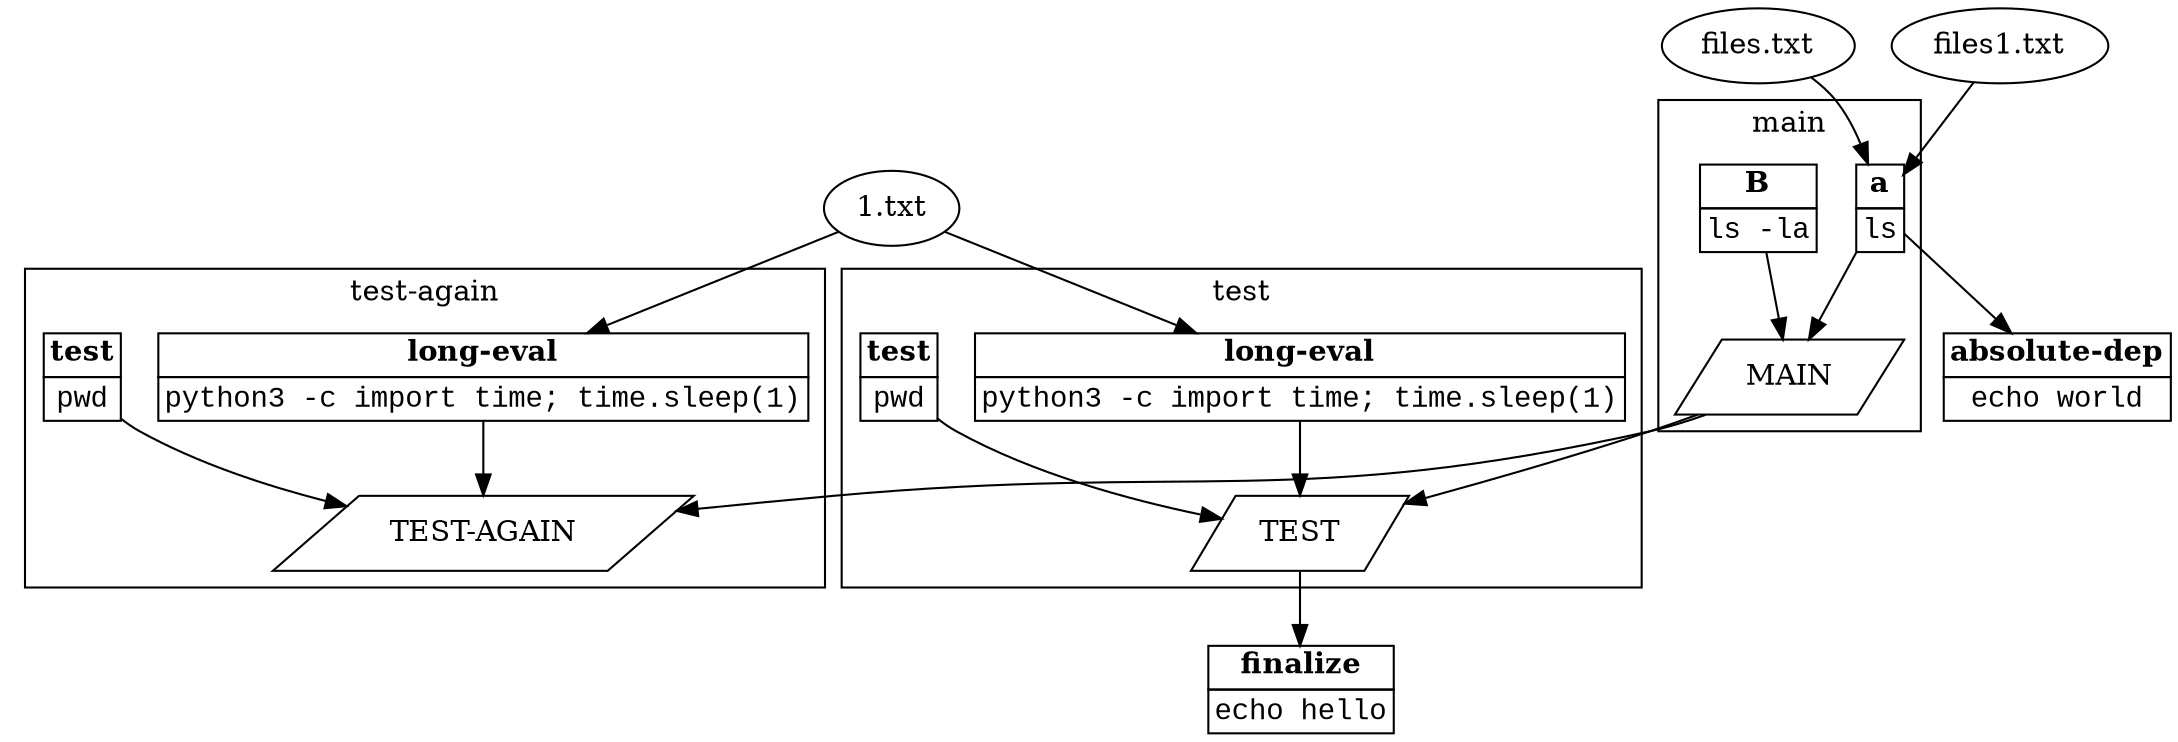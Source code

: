digraph  {
	subgraph cluster_s0 {
		ID = "cluster_s0";
		label="main";
		n4[label=<<table BORDER="0" CELLBORDER="1" CELLSPACING="0"><tr><td><b>B</b></td></tr><tr><td><font face="Courier New, Courier, monospace">ls -la</font></td></tr></table>>,shape="plain"];
		n3[label="MAIN",shape="parallelogram"];
		n5[label=<<table BORDER="0" CELLBORDER="1" CELLSPACING="0"><tr><td><b>a</b></td></tr><tr><td><font face="Courier New, Courier, monospace">ls</font></td></tr></table>>,shape="plain"];
		
	}subgraph cluster_s1 {
		ID = "cluster_s1";
		label="test";
		n8[label="TEST",shape="parallelogram"];
		n10[label=<<table BORDER="0" CELLBORDER="1" CELLSPACING="0"><tr><td><b>long-eval</b></td></tr><tr><td><font face="Courier New, Courier, monospace">python3 -c import time; time.sleep(1)</font></td></tr></table>>,shape="plain"];
		n9[label=<<table BORDER="0" CELLBORDER="1" CELLSPACING="0"><tr><td><b>test</b></td></tr><tr><td><font face="Courier New, Courier, monospace">pwd</font></td></tr></table>>,shape="plain"];
		
	}subgraph cluster_s2 {
		ID = "cluster_s2";
		label="test-again";
		n12[label="TEST-AGAIN",shape="parallelogram"];
		n14[label=<<table BORDER="0" CELLBORDER="1" CELLSPACING="0"><tr><td><b>long-eval</b></td></tr><tr><td><font face="Courier New, Courier, monospace">python3 -c import time; time.sleep(1)</font></td></tr></table>>,shape="plain"];
		n13[label=<<table BORDER="0" CELLBORDER="1" CELLSPACING="0"><tr><td><b>test</b></td></tr><tr><td><font face="Courier New, Courier, monospace">pwd</font></td></tr></table>>,shape="plain"];
		
	}
	n11[label="1.txt"];
	n2[label=<<table BORDER="0" CELLBORDER="1" CELLSPACING="0"><tr><td><b>absolute-dep</b></td></tr><tr><td><font face="Courier New, Courier, monospace">echo world</font></td></tr></table>>,shape="plain"];
	n6[label="files.txt"];
	n7[label="files1.txt"];
	n1[label=<<table BORDER="0" CELLBORDER="1" CELLSPACING="0"><tr><td><b>finalize</b></td></tr><tr><td><font face="Courier New, Courier, monospace">echo hello</font></td></tr></table>>,shape="plain"];
	n11->n10;
	n11->n14;
	n4->n3;
	n3->n8;
	n3->n12;
	n8->n1;
	n5->n2;
	n5->n3;
	n6->n5;
	n7->n5;
	n10->n8;
	n14->n12;
	n9->n8;
	n13->n12;
	
}